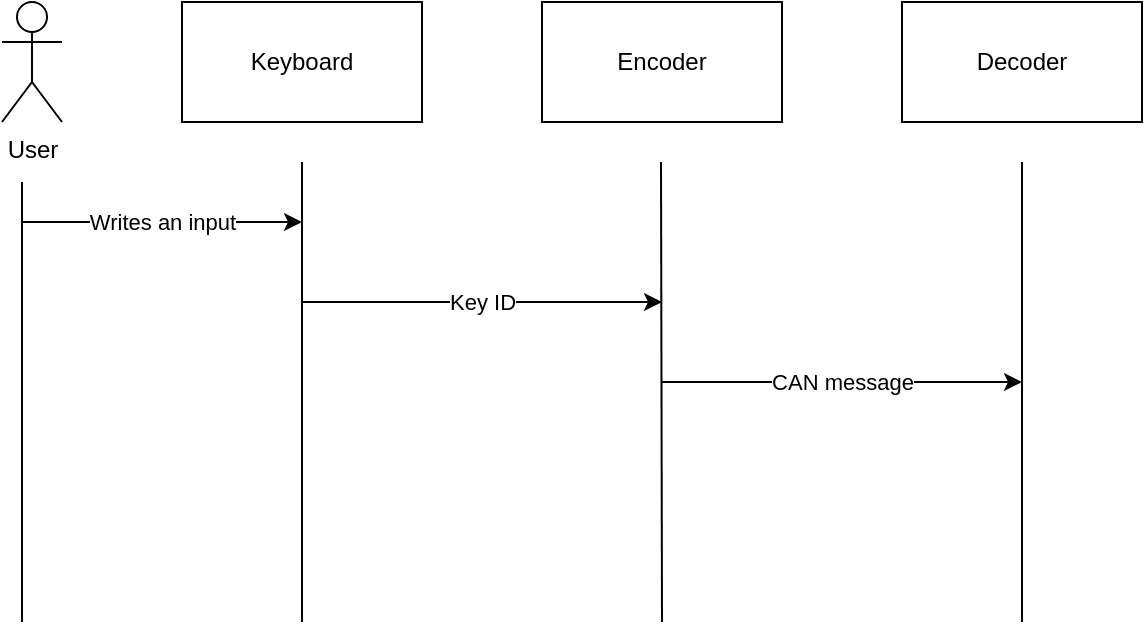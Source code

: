 <mxfile version="17.4.2" type="device"><diagram id="YAlKYldNMPL8NUuPbsv0" name="Page-1"><mxGraphModel dx="1355" dy="878" grid="1" gridSize="10" guides="1" tooltips="1" connect="1" arrows="1" fold="1" page="1" pageScale="1" pageWidth="850" pageHeight="1100" math="0" shadow="0"><root><mxCell id="0"/><mxCell id="1" parent="0"/><mxCell id="lizJ50e6jwLOF5HlOBJG-1" value="User" style="shape=umlActor;verticalLabelPosition=bottom;verticalAlign=top;html=1;outlineConnect=0;" parent="1" vertex="1"><mxGeometry x="110" y="50" width="30" height="60" as="geometry"/></mxCell><mxCell id="lizJ50e6jwLOF5HlOBJG-2" value="" style="endArrow=none;html=1;rounded=0;" parent="1" edge="1"><mxGeometry width="50" height="50" relative="1" as="geometry"><mxPoint x="120" y="360" as="sourcePoint"/><mxPoint x="120" y="140" as="targetPoint"/></mxGeometry></mxCell><mxCell id="lizJ50e6jwLOF5HlOBJG-3" value="Keyboard" style="rounded=0;whiteSpace=wrap;html=1;" parent="1" vertex="1"><mxGeometry x="200" y="50" width="120" height="60" as="geometry"/></mxCell><mxCell id="lizJ50e6jwLOF5HlOBJG-4" value="Encoder" style="rounded=0;whiteSpace=wrap;html=1;" parent="1" vertex="1"><mxGeometry x="380" y="50" width="120" height="60" as="geometry"/></mxCell><mxCell id="lizJ50e6jwLOF5HlOBJG-5" value="Decoder" style="rounded=0;whiteSpace=wrap;html=1;" parent="1" vertex="1"><mxGeometry x="560" y="50" width="120" height="60" as="geometry"/></mxCell><mxCell id="lizJ50e6jwLOF5HlOBJG-6" value="" style="endArrow=none;html=1;rounded=0;" parent="1" edge="1"><mxGeometry width="50" height="50" relative="1" as="geometry"><mxPoint x="260" y="360" as="sourcePoint"/><mxPoint x="260" y="130" as="targetPoint"/></mxGeometry></mxCell><mxCell id="lizJ50e6jwLOF5HlOBJG-7" value="" style="endArrow=none;html=1;rounded=0;" parent="1" edge="1"><mxGeometry width="50" height="50" relative="1" as="geometry"><mxPoint x="440" y="360" as="sourcePoint"/><mxPoint x="439.5" y="130" as="targetPoint"/></mxGeometry></mxCell><mxCell id="lizJ50e6jwLOF5HlOBJG-8" value="" style="endArrow=none;html=1;rounded=0;" parent="1" edge="1"><mxGeometry width="50" height="50" relative="1" as="geometry"><mxPoint x="620" y="360" as="sourcePoint"/><mxPoint x="620" y="130" as="targetPoint"/></mxGeometry></mxCell><mxCell id="lizJ50e6jwLOF5HlOBJG-10" value="" style="endArrow=classic;html=1;rounded=0;" parent="1" edge="1"><mxGeometry relative="1" as="geometry"><mxPoint x="120" y="160" as="sourcePoint"/><mxPoint x="260" y="160" as="targetPoint"/></mxGeometry></mxCell><mxCell id="lizJ50e6jwLOF5HlOBJG-11" value="Writes an input" style="edgeLabel;resizable=0;html=1;align=center;verticalAlign=middle;" parent="lizJ50e6jwLOF5HlOBJG-10" connectable="0" vertex="1"><mxGeometry relative="1" as="geometry"/></mxCell><mxCell id="lizJ50e6jwLOF5HlOBJG-12" value="" style="endArrow=classic;html=1;rounded=0;" parent="1" edge="1"><mxGeometry relative="1" as="geometry"><mxPoint x="260" y="200" as="sourcePoint"/><mxPoint x="440" y="200" as="targetPoint"/></mxGeometry></mxCell><mxCell id="lizJ50e6jwLOF5HlOBJG-13" value="Key ID" style="edgeLabel;resizable=0;html=1;align=center;verticalAlign=middle;" parent="lizJ50e6jwLOF5HlOBJG-12" connectable="0" vertex="1"><mxGeometry relative="1" as="geometry"/></mxCell><mxCell id="p3sc9Hnt8o2DnD2FVf67-1" value="" style="endArrow=classic;html=1;rounded=0;" parent="1" edge="1"><mxGeometry relative="1" as="geometry"><mxPoint x="440" y="240" as="sourcePoint"/><mxPoint x="620" y="240" as="targetPoint"/></mxGeometry></mxCell><mxCell id="p3sc9Hnt8o2DnD2FVf67-2" value="CAN message" style="edgeLabel;resizable=0;html=1;align=center;verticalAlign=middle;" parent="p3sc9Hnt8o2DnD2FVf67-1" connectable="0" vertex="1"><mxGeometry relative="1" as="geometry"/></mxCell></root></mxGraphModel></diagram></mxfile>